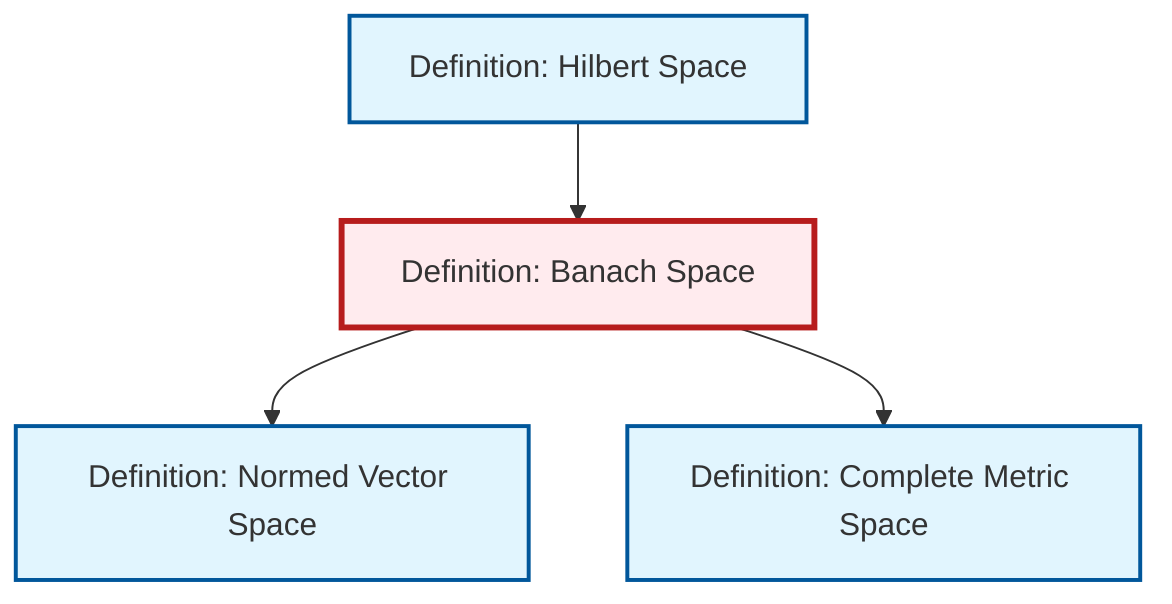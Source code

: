 graph TD
    classDef definition fill:#e1f5fe,stroke:#01579b,stroke-width:2px
    classDef theorem fill:#f3e5f5,stroke:#4a148c,stroke-width:2px
    classDef axiom fill:#fff3e0,stroke:#e65100,stroke-width:2px
    classDef example fill:#e8f5e9,stroke:#1b5e20,stroke-width:2px
    classDef current fill:#ffebee,stroke:#b71c1c,stroke-width:3px
    def-normed-vector-space["Definition: Normed Vector Space"]:::definition
    def-complete-metric-space["Definition: Complete Metric Space"]:::definition
    def-banach-space["Definition: Banach Space"]:::definition
    def-hilbert-space["Definition: Hilbert Space"]:::definition
    def-banach-space --> def-normed-vector-space
    def-banach-space --> def-complete-metric-space
    def-hilbert-space --> def-banach-space
    class def-banach-space current